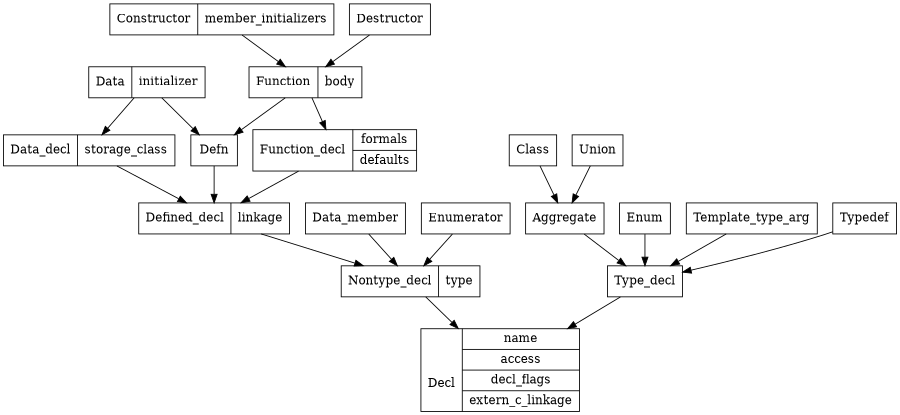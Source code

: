 digraph Alf {
	graph [size="6,9"];
	node [label="\N", shape=record];
	graph [bb="0,0,888,468"];
	Decl [label="\n\nDecl|{name|access|decl_flags|extern_c_linkage}", pos="548,48", rects="470,0,514,96 514,72,626,96 514,48,626,72 514,24,626,48 514,0,626,24", width="2.17", height="1.33"];
	Nontype_decl [label="Nontype_decl|{type}", pos="405,150", rects="336,132,432,168 432,132,474,168", width="1.92", height="0.50"];
	Defined_decl [label="Defined_decl|{linkage}", pos="211,222", rects="136,204,229,240 229,204,286,240", width="2.08", height="0.50"];
	Data_decl [label="Data_decl|{storage_class}", pos="83,300", rects="0,282,75,318 75,282,166,318", width="2.31", height="0.50"];
	Function_decl [label="Function_decl|{formals|defaults}", pos="334,300", rects="256,276,352,324 352,300,413,324 352,276,413,300", width="2.17", height="0.67"];
	Data [label="Data|{initializer}", pos="143,378", rects="86,360,130,396 130,360,201,396", width="1.58", height="0.50"];
	Function [label="Function|{body}", pos="303,378", rects="248,360,314,396 314,360,359,396", width="1.53", height="0.50"];
	Constructor [label="Constructor|{member_initializers}", pos="222,450", rects="117,432,200,468 200,432,328,468", width="2.92", height="0.50"];
	Aggregate [pos="556,222", rects="518,204,594,240", width="1.06", height="0.50"];
	Type_decl [pos="639,150", rects="602,132,676,168", width="1.03", height="0.50"];
	Class [pos="520,300", rects="493,282,547,318", width="0.75", height="0.50"];
	Union [pos="592,300", rects="565,282,619,318", width="0.75", height="0.50"];
	Defn [pos="211,300", rects="184,282,238,318", width="0.75", height="0.50"];
	Data_member [pos="352,222", rects="304,204,401,240", width="1.33", height="0.50"];
	Enum [pos="639,222", rects="612,204,666,240", width="0.75", height="0.50"];
	Enumerator [pos="459,222", rects="418,204,501,240", width="1.14", height="0.50"];
	Destructor [pos="383,450", rects="345,432,422,468", width="1.06", height="0.50"];
	Template_type_arg [pos="746,222", rects="684,204,808,240", width="1.72", height="0.50"];
	Typedef [pos="857,222", rects="826,204,888,240", width="0.86", height="0.50"];
	Aggregate -> Type_decl [pos="e,619,168 577,204 587,195 600,184 611,175"];
	Class -> Aggregate [pos="e,548,240 528,282 533,272 538,260 544,249"];
	Union -> Aggregate [pos="e,564,240 584,282 579,272 574,260 568,249"];
	Data -> Data_decl [pos="e,98,318 130,360 122,348 112,336 104,326"];
	Data -> Defn [pos="e,195,318 159,360 168,350 179,337 188,326"];
	Data_decl -> Defined_decl [pos="e,181,240 113,282 130,271 153,257 172,245"];
	Data_member -> Nontype_decl [pos="e,392,168 365,204 371,196 379,185 386,176"];
	Defined_decl -> Nontype_decl [pos="e,340,168 229,204 239,197 287,183 330,171"];
	Defn -> Defined_decl [pos="e,211,240 211,282 211,272 211,261 211,250"];
	Enum -> Type_decl [pos="e,639,168 639,204 639,196 639,187 639,178"];
	Enumerator -> Nontype_decl [pos="e,418,168 445,204 439,196 431,185 424,176"];
	Function -> Defn [pos="e,232,318 281,360 270,350 256,339 240,325"];
	Function -> Function_decl [pos="e,324,324 310,360 313,352 317,343 321,333"];
	Constructor -> Function [pos="e,283,396 242,432 252,423 264,412 275,403"];
	Destructor -> Function [pos="e,314,396 356,432 345,424 332,414 321,403"];
	Function_decl -> Defined_decl [pos="e,229,240 286,276 271,267 253,257 237,246"];
	Nontype_decl -> Decl [pos="e,514,96 432,132 464,114 481,120 506,102"];
	Template_type_arg -> Type_decl [pos="e,666,168 719,204 706,195 689,184 675,174"];
	Type_decl -> Decl [pos="e,591,96 623,132 616,124 607,114 598,104"];
	Typedef -> Type_decl [pos="e,676,168 826,204 765,179 742,190 686,171"];
}
